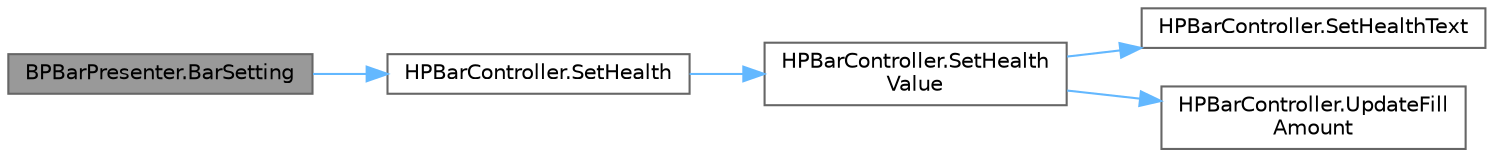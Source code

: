 digraph "BPBarPresenter.BarSetting"
{
 // LATEX_PDF_SIZE
  bgcolor="transparent";
  edge [fontname=Helvetica,fontsize=10,labelfontname=Helvetica,labelfontsize=10];
  node [fontname=Helvetica,fontsize=10,shape=box,height=0.2,width=0.4];
  rankdir="LR";
  Node1 [id="Node000001",label="BPBarPresenter.BarSetting",height=0.2,width=0.4,color="gray40", fillcolor="grey60", style="filled", fontcolor="black",tooltip=" "];
  Node1 -> Node2 [id="edge5_Node000001_Node000002",color="steelblue1",style="solid",tooltip=" "];
  Node2 [id="Node000002",label="HPBarController.SetHealth",height=0.2,width=0.4,color="grey40", fillcolor="white", style="filled",URL="$class_h_p_bar_controller.html#af71e8b438f7ce4bf32dbf28f6a96cc3a",tooltip=" "];
  Node2 -> Node3 [id="edge6_Node000002_Node000003",color="steelblue1",style="solid",tooltip=" "];
  Node3 [id="Node000003",label="HPBarController.SetHealth\lValue",height=0.2,width=0.4,color="grey40", fillcolor="white", style="filled",URL="$class_h_p_bar_controller.html#a9504be975f305e3ed4b9ca422ac8809e",tooltip=" "];
  Node3 -> Node4 [id="edge7_Node000003_Node000004",color="steelblue1",style="solid",tooltip=" "];
  Node4 [id="Node000004",label="HPBarController.SetHealthText",height=0.2,width=0.4,color="grey40", fillcolor="white", style="filled",URL="$class_h_p_bar_controller.html#a3e1d194fa9ca6daba74ca05d441d4af4",tooltip=" "];
  Node3 -> Node5 [id="edge8_Node000003_Node000005",color="steelblue1",style="solid",tooltip=" "];
  Node5 [id="Node000005",label="HPBarController.UpdateFill\lAmount",height=0.2,width=0.4,color="grey40", fillcolor="white", style="filled",URL="$class_h_p_bar_controller.html#a8f7015e8dfa9da469bff77dbcbb3e826",tooltip=" "];
}
